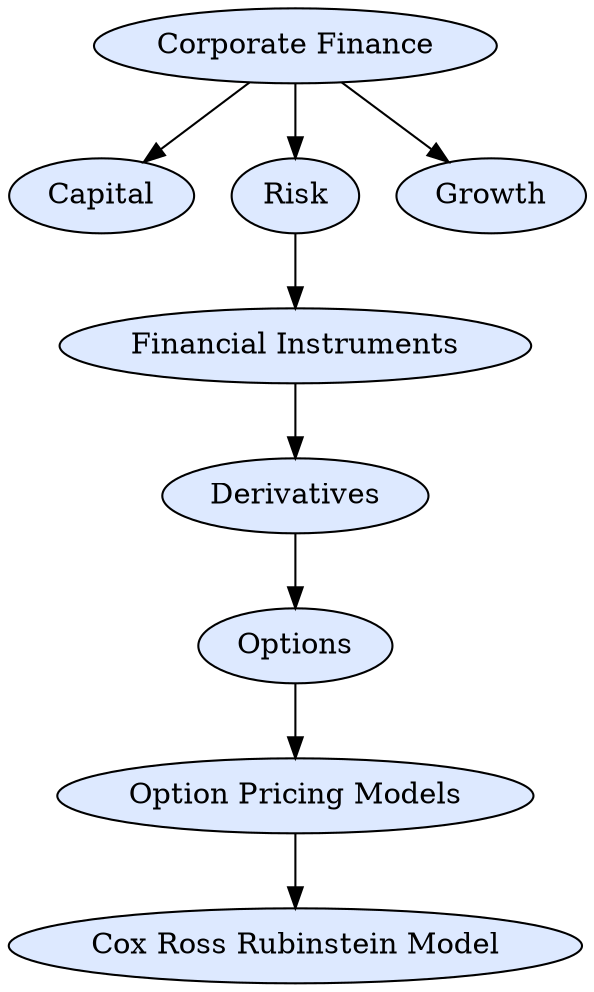 // corporate_finance
digraph {
	rankdir=TB
	root [label="Corporate Finance" fillcolor="#DDE9FF" style=filled]
	C [label=Capital fillcolor="#DDE9FF" style=filled]
	root -> C
	R [label=Risk fillcolor="#DDE9FF" style=filled]
	root -> R
	G [label=Growth fillcolor="#DDE9FF" style=filled]
	root -> G
	FI [label="Financial Instruments" fillcolor="#DDE9FF" style=filled]
	R -> FI
	D [label=Derivatives fillcolor="#DDE9FF" style=filled]
	FI -> D
	O [label=Options fillcolor="#DDE9FF" style=filled]
	D -> O
	OPM [label="Option Pricing Models" fillcolor="#DDE9FF" style=filled]
	O -> OPM
	CRR [label="Cox Ross Rubinstein Model" fillcolor="#DDE9FF" style=filled]
	OPM -> CRR
}
